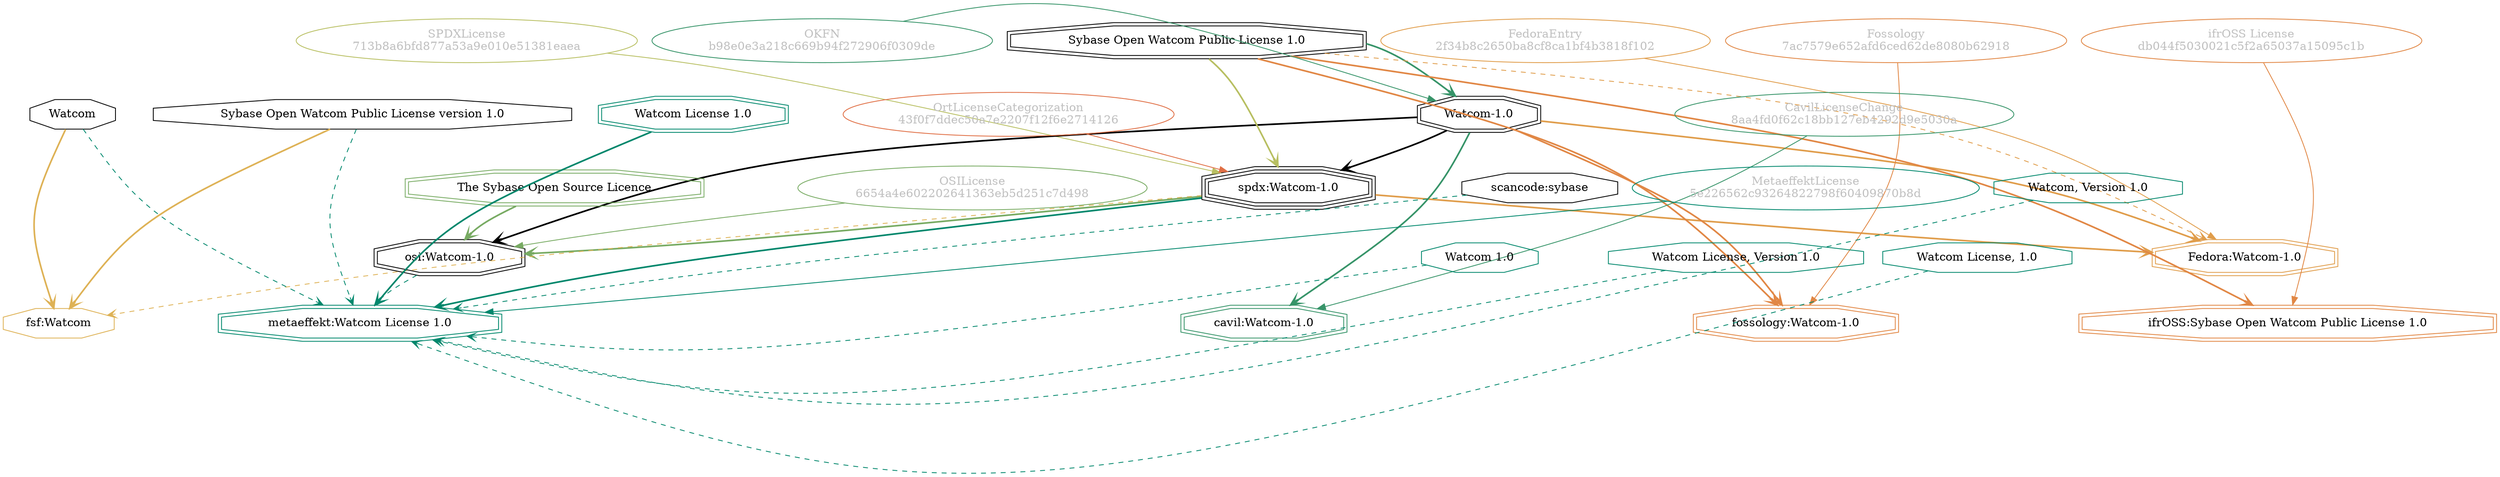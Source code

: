 strict digraph {
    node [shape=box];
    graph [splines=curved];
    4310 [label="SPDXLicense\n713b8a6bfd877a53a9e010e51381eaea"
         ,fontcolor=gray
         ,color="#b8bf62"
         ,fillcolor="beige;1"
         ,shape=ellipse];
    4311 [label="spdx:Watcom-1.0"
         ,shape=tripleoctagon];
    4312 [label="Watcom-1.0"
         ,shape=doubleoctagon];
    4313 [label="Sybase Open Watcom Public License 1.0"
         ,shape=doubleoctagon];
    5329 [label="OSILicense\n6654a4e602202641363eb5d251c7d498"
         ,fontcolor=gray
         ,color="#78ab63"
         ,fillcolor="beige;1"
         ,shape=ellipse];
    5330 [label="osi:Watcom-1.0"
         ,shape=doubleoctagon];
    5331 [label="The Sybase Open Source Licence"
         ,color="#78ab63"
         ,shape=doubleoctagon];
    8491 [label="FedoraEntry\n2f34b8c2650ba8cf8ca1bf4b3818f102"
         ,fontcolor=gray
         ,color="#e09d4b"
         ,fillcolor="beige;1"
         ,shape=ellipse];
    8492 [label="Fedora:Watcom-1.0"
         ,color="#e09d4b"
         ,shape=doubleoctagon];
    10600 [label="fsf:Watcom"
          ,color="#deb256"
          ,shape=octagon];
    10601 [label=Watcom
          ,shape=octagon];
    10602 [label="Sybase Open Watcom Public License version 1.0"
          ,shape=octagon];
    24142 [label="scancode:sybase"
          ,shape=octagon];
    26879 [label="Fossology\n7ac7579e652afd6ced62de8080b62918"
          ,fontcolor=gray
          ,color="#e18745"
          ,fillcolor="beige;1"
          ,shape=ellipse];
    26880 [label="fossology:Watcom-1.0"
          ,color="#e18745"
          ,shape=doubleoctagon];
    28399 [label="OKFN\nb98e0e3a218c669b94f272906f0309de"
          ,fontcolor=gray
          ,color="#379469"
          ,fillcolor="beige;1"
          ,shape=ellipse];
    35256 [label="OrtLicenseCategorization\n43f0f7ddec50a7e2207f12f6e2714126"
          ,fontcolor=gray
          ,color="#e06f45"
          ,fillcolor="beige;1"
          ,shape=ellipse];
    38119 [label="CavilLicenseChange\n8aa4fd0f62c18bb127eb4292d9e5030a"
          ,fontcolor=gray
          ,color="#379469"
          ,fillcolor="beige;1"
          ,shape=ellipse];
    38120 [label="cavil:Watcom-1.0"
          ,color="#379469"
          ,shape=doubleoctagon];
    49570 [label="MetaeffektLicense\n5e226562c93264822798f60409870b8d"
          ,fontcolor=gray
          ,color="#00876c"
          ,fillcolor="beige;1"
          ,shape=ellipse];
    49571 [label="metaeffekt:Watcom License 1.0"
          ,color="#00876c"
          ,shape=doubleoctagon];
    49572 [label="Watcom License 1.0"
          ,color="#00876c"
          ,shape=doubleoctagon];
    49573 [label="Watcom, Version 1.0"
          ,color="#00876c"
          ,shape=octagon];
    49574 [label="Watcom 1.0"
          ,color="#00876c"
          ,shape=octagon];
    49575 [label="Watcom License, Version 1.0"
          ,color="#00876c"
          ,shape=octagon];
    49576 [label="Watcom License, 1.0"
          ,color="#00876c"
          ,shape=octagon];
    55034 [label="ifrOSS License\ndb044f5030021c5f2a65037a15095c1b"
          ,fontcolor=gray
          ,color="#e18745"
          ,fillcolor="beige;1"
          ,shape=ellipse];
    55035 [label="ifrOSS:Sybase Open Watcom Public License 1.0"
          ,color="#e18745"
          ,shape=doubleoctagon];
    4310 -> 4311 [weight=0.5
                 ,color="#b8bf62"];
    4311 -> 5330 [style=bold
                 ,arrowhead=vee
                 ,weight=0.7
                 ,color="#78ab63"];
    4311 -> 8492 [style=bold
                 ,arrowhead=vee
                 ,weight=0.7
                 ,color="#e09d4b"];
    4311 -> 10600 [style=dashed
                  ,arrowhead=vee
                  ,weight=0.5
                  ,color="#deb256"];
    4311 -> 49571 [style=bold
                  ,arrowhead=vee
                  ,weight=0.7
                  ,color="#00876c"];
    4312 -> 4311 [style=bold
                 ,arrowhead=vee
                 ,weight=0.7];
    4312 -> 5330 [style=bold
                 ,arrowhead=vee
                 ,weight=0.7];
    4312 -> 8492 [style=bold
                 ,arrowhead=vee
                 ,weight=0.7
                 ,color="#e09d4b"];
    4312 -> 26880 [style=bold
                  ,arrowhead=vee
                  ,weight=0.7
                  ,color="#e18745"];
    4312 -> 38120 [style=bold
                  ,arrowhead=vee
                  ,weight=0.7
                  ,color="#379469"];
    4312 -> 38120 [style=bold
                  ,arrowhead=vee
                  ,weight=0.7
                  ,color="#379469"];
    4313 -> 4311 [style=bold
                 ,arrowhead=vee
                 ,weight=0.7
                 ,color="#b8bf62"];
    4313 -> 4312 [style=bold
                 ,arrowhead=vee
                 ,weight=0.7
                 ,color="#379469"];
    4313 -> 8492 [style=dashed
                 ,arrowhead=vee
                 ,weight=0.5
                 ,color="#e09d4b"];
    4313 -> 26880 [style=bold
                  ,arrowhead=vee
                  ,weight=0.7
                  ,color="#e18745"];
    4313 -> 55035 [style=bold
                  ,arrowhead=vee
                  ,weight=0.7
                  ,color="#e18745"];
    4313 -> 55035 [style=bold
                  ,arrowhead=vee
                  ,weight=0.7
                  ,color="#e18745"];
    5329 -> 5330 [weight=0.5
                 ,color="#78ab63"];
    5330 -> 49571 [style=dashed
                  ,arrowhead=vee
                  ,weight=0.5
                  ,color="#00876c"];
    5331 -> 5330 [style=bold
                 ,arrowhead=vee
                 ,weight=0.7
                 ,color="#78ab63"];
    8491 -> 8492 [weight=0.5
                 ,color="#e09d4b"];
    10601 -> 10600 [style=bold
                   ,arrowhead=vee
                   ,weight=0.7
                   ,color="#deb256"];
    10601 -> 49571 [style=dashed
                   ,arrowhead=vee
                   ,weight=0.5
                   ,color="#00876c"];
    10602 -> 10600 [style=bold
                   ,arrowhead=vee
                   ,weight=0.7
                   ,color="#deb256"];
    10602 -> 49571 [style=dashed
                   ,arrowhead=vee
                   ,weight=0.5
                   ,color="#00876c"];
    24142 -> 49571 [style=dashed
                   ,arrowhead=vee
                   ,weight=0.5
                   ,color="#00876c"];
    26879 -> 26880 [weight=0.5
                   ,color="#e18745"];
    28399 -> 4312 [weight=0.5
                  ,color="#379469"];
    35256 -> 4311 [weight=0.5
                  ,color="#e06f45"];
    38119 -> 38120 [weight=0.5
                   ,color="#379469"];
    49570 -> 49571 [weight=0.5
                   ,color="#00876c"];
    49572 -> 49571 [style=bold
                   ,arrowhead=vee
                   ,weight=0.7
                   ,color="#00876c"];
    49573 -> 49571 [style=dashed
                   ,arrowhead=vee
                   ,weight=0.5
                   ,color="#00876c"];
    49574 -> 49571 [style=dashed
                   ,arrowhead=vee
                   ,weight=0.5
                   ,color="#00876c"];
    49575 -> 49571 [style=dashed
                   ,arrowhead=vee
                   ,weight=0.5
                   ,color="#00876c"];
    49576 -> 49571 [style=dashed
                   ,arrowhead=vee
                   ,weight=0.5
                   ,color="#00876c"];
    55034 -> 55035 [weight=0.5
                   ,color="#e18745"];
}
